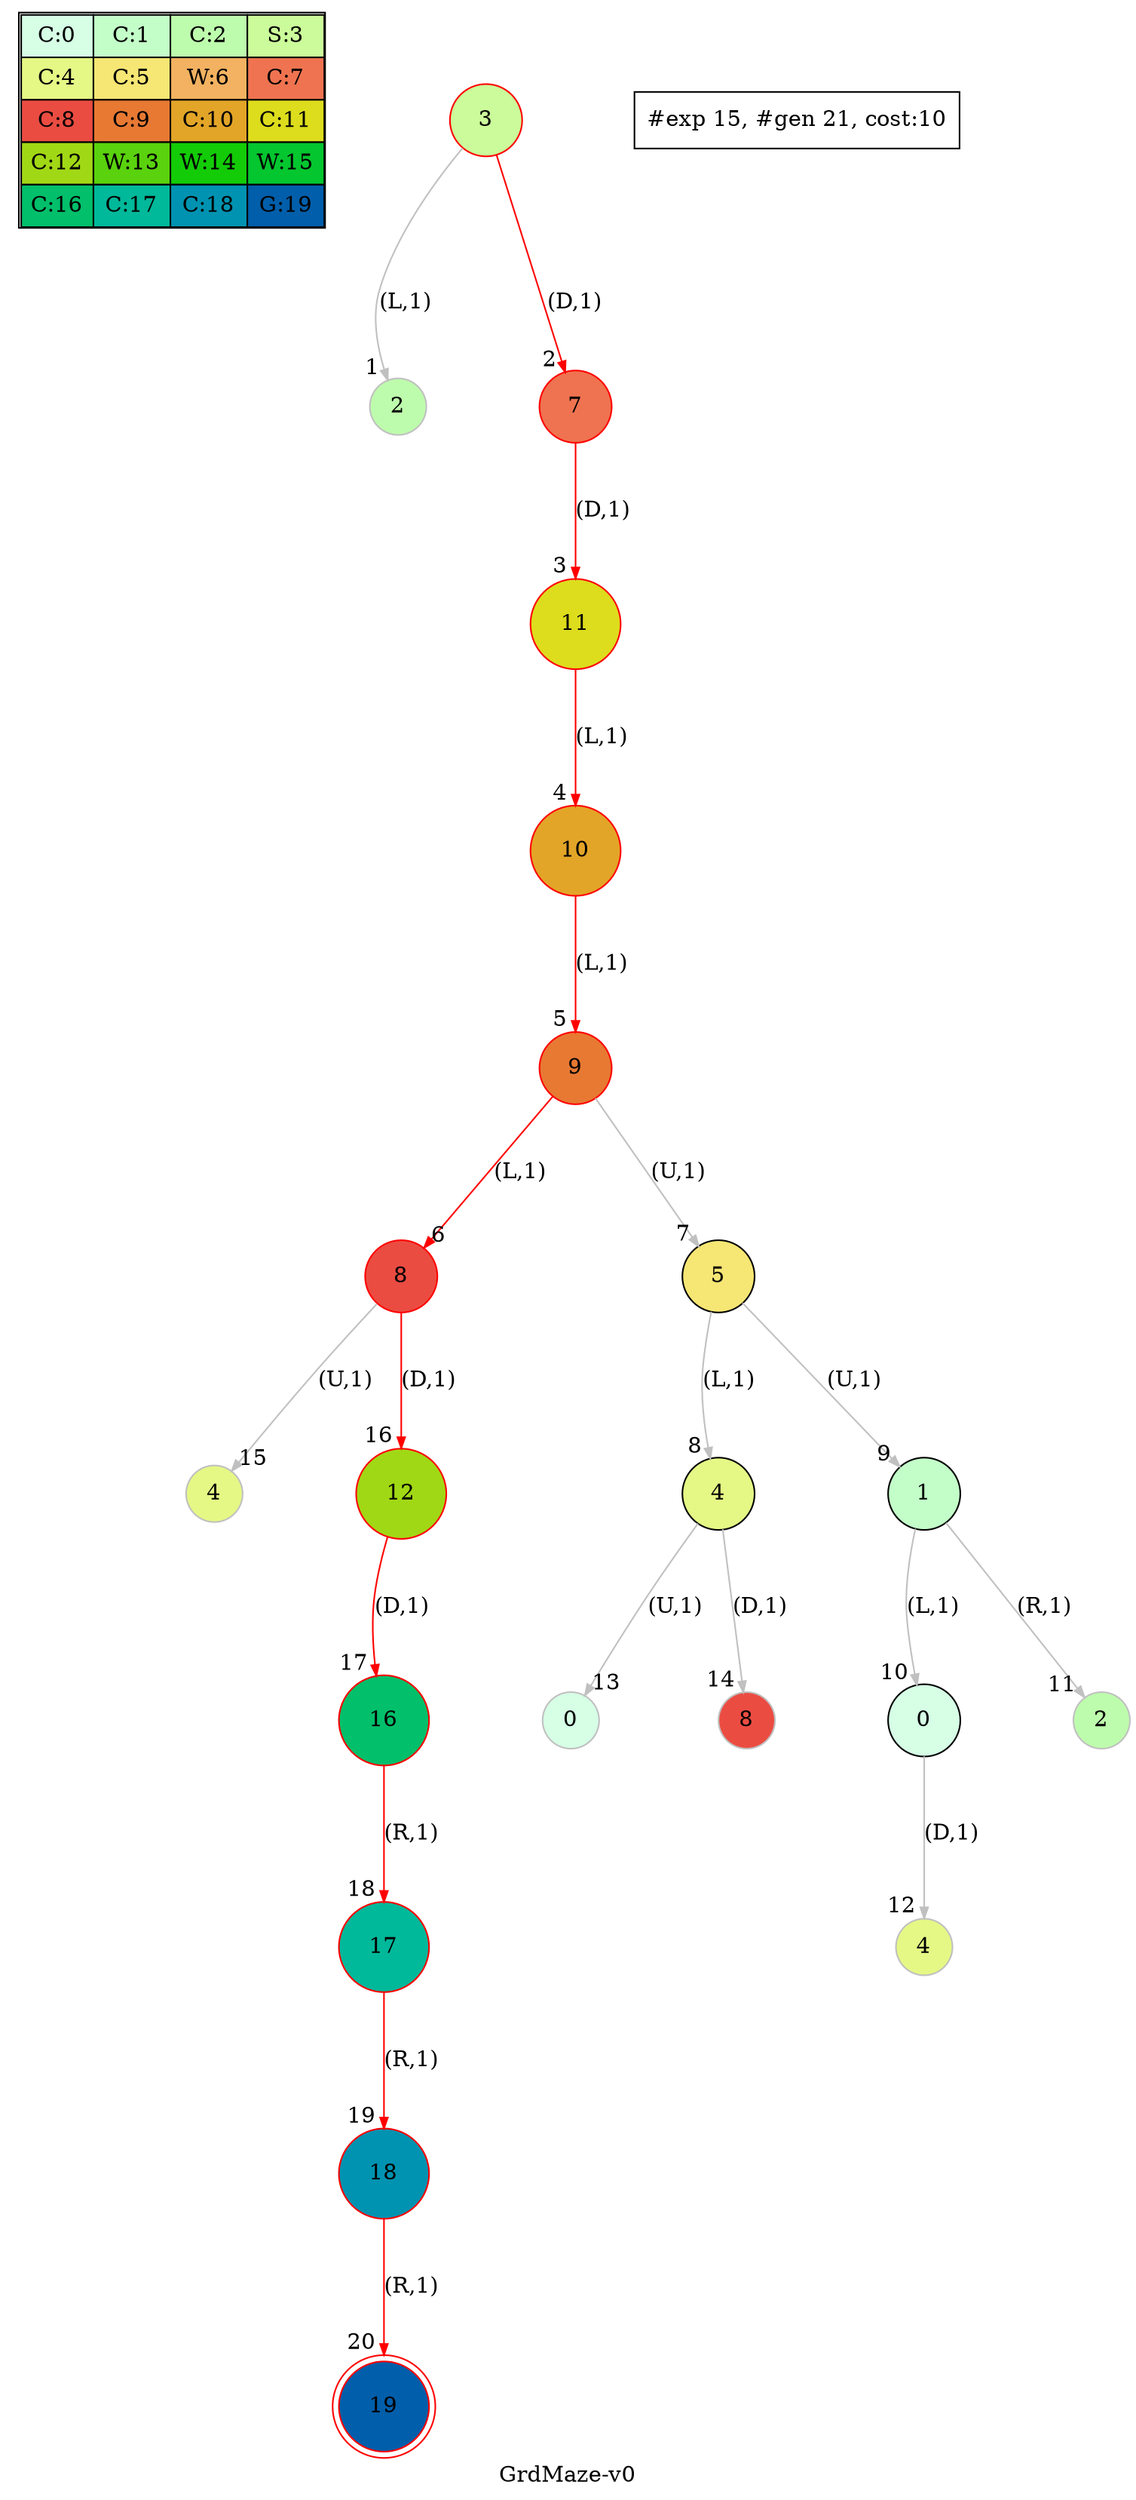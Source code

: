 digraph GrdMaze { label="GrdMaze-v0" nodesep=1 ranksep=1 node [shape=circle] edge [arrowsize=0.7] 
subgraph MAP {label=Map;map [shape=plaintext label=<<table border="1" cellpadding="5" cellspacing="0" cellborder="1"><tr><td bgcolor="0.39803922 0.15947579 0.99679532 1.        ">C:0</td><td bgcolor="0.35098039 0.23194764 0.99315867 1.        ">C:1</td><td bgcolor="0.29607843 0.31486959 0.98720184 1.        ">C:2</td><td bgcolor="0.24901961 0.38410575 0.98063477 1.        ">S:3</td></tr><tr><td bgcolor="0.19411765 0.46220388 0.97128103 1.        ">C:4</td><td bgcolor="0.14705882 0.52643216 0.96182564 1.        ">C:5</td><td bgcolor="0.09215686 0.59770746 0.94913494 1.        ">W:6</td><td bgcolor="0.0372549  0.66454018 0.93467977 1.        ">C:7</td></tr><tr><td bgcolor="0.00980392 0.71791192 0.92090552 1.        ">C:8</td><td bgcolor="0.06470588 0.77520398 0.9032472  1.        ">C:9</td><td bgcolor="0.11176471 0.81974048 0.88677369 1.        ">C:10</td><td bgcolor="0.16666667 0.8660254  0.8660254  1.        ">C:11</td></tr><tr><td bgcolor="0.21372549 0.9005867  0.84695821 1.        ">C:12</td><td bgcolor="0.26862745 0.93467977 0.82325295 1.        ">W:13</td><td bgcolor="0.32352941 0.96182564 0.79801723 1.        ">W:14</td><td bgcolor="0.37058824 0.97940977 0.77520398 1.        ">W:15</td></tr><tr><td bgcolor="0.4254902  0.99315867 0.74725253 1.        ">C:16</td><td bgcolor="0.47254902 0.99907048 0.72218645 1.        ">C:17</td><td bgcolor="0.52745098 0.99907048 0.69169844 1.        ">C:18</td><td bgcolor="0.5745098  0.99315867 0.66454018 1.        ">G:19</td></tr></table>>]} 
"0_3" [label=3 style=filled color=grey fillcolor="0.24901961 0.38410575 0.98063477 1.        " ];  
"0_3" [label=" 3 " style=filled color=black color=red fillcolor="0.24901961 0.38410575 0.98063477 1.        " ];  "0_3.2-0" [label=2 style=filled color=grey fillcolor="0.29607843 0.31486959 0.98720184 1.        " ];   "0_3" -> "0_3.2-0" [label="(L,1)" headlabel=" 1 " color=grey ]; 
"0_3.7-3" [label=7 style=filled color=grey color=red fillcolor="0.0372549  0.66454018 0.93467977 1.        " ];   "0_3" -> "0_3.7-3" [label="(D,1)" headlabel=" 2 " color=grey color=red ]; 
"0_3.7-3" [label=" 7 " style=filled color=black color=red fillcolor="0.0372549  0.66454018 0.93467977 1.        " ];  "0_3.7.11-3" [label=11 style=filled color=grey color=red fillcolor="0.16666667 0.8660254  0.8660254  1.        " ];   "0_3.7-3" -> "0_3.7.11-3" [label="(D,1)" headlabel=" 3 " color=grey color=red ]; 
"0_3.7.11-3" [label=" 11 " style=filled color=black color=red fillcolor="0.16666667 0.8660254  0.8660254  1.        " ];  "0_3.7.11.10-0" [label=10 style=filled color=grey color=red fillcolor="0.11176471 0.81974048 0.88677369 1.        " ];   "0_3.7.11-3" -> "0_3.7.11.10-0" [label="(L,1)" headlabel=" 4 " color=grey color=red ]; 
"0_3.7.11.10-0" [label=" 10 " style=filled color=black color=red fillcolor="0.11176471 0.81974048 0.88677369 1.        " ];  "0_3.7.11.10.9-0" [label=9 style=filled color=grey color=red fillcolor="0.06470588 0.77520398 0.9032472  1.        " ];   "0_3.7.11.10-0" -> "0_3.7.11.10.9-0" [label="(L,1)" headlabel=" 5 " color=grey color=red ]; 
"0_3.7.11.10.9-0" [label=" 9 " style=filled color=black color=red fillcolor="0.06470588 0.77520398 0.9032472  1.        " ];  "0_3.7.11.10.9.8-0" [label=8 style=filled color=grey color=red fillcolor="0.00980392 0.71791192 0.92090552 1.        " ];   "0_3.7.11.10.9-0" -> "0_3.7.11.10.9.8-0" [label="(L,1)" headlabel=" 6 " color=grey color=red ]; 
"0_3.7.11.10.9.5-2" [label=5 style=filled color=grey fillcolor="0.14705882 0.52643216 0.96182564 1.        " ];   "0_3.7.11.10.9-0" -> "0_3.7.11.10.9.5-2" [label="(U,1)" headlabel=" 7 " color=grey ]; 
"0_3.7.11.10.9.5-2" [label=" 5 " style=filled color=black fillcolor="0.14705882 0.52643216 0.96182564 1.        " ];  "0_3.7.11.10.9.5.4-0" [label=4 style=filled color=grey fillcolor="0.19411765 0.46220388 0.97128103 1.        " ];   "0_3.7.11.10.9.5-2" -> "0_3.7.11.10.9.5.4-0" [label="(L,1)" headlabel=" 8 " color=grey ]; 
"0_3.7.11.10.9.5.1-2" [label=1 style=filled color=grey fillcolor="0.35098039 0.23194764 0.99315867 1.        " ];   "0_3.7.11.10.9.5-2" -> "0_3.7.11.10.9.5.1-2" [label="(U,1)" headlabel=" 9 " color=grey ]; 
"0_3.7.11.10.9.5.1-2" [label=" 1 " style=filled color=black fillcolor="0.35098039 0.23194764 0.99315867 1.        " ];  "0_3.7.11.10.9.5.1.0-0" [label=0 style=filled color=grey fillcolor="0.39803922 0.15947579 0.99679532 1.        " ];   "0_3.7.11.10.9.5.1-2" -> "0_3.7.11.10.9.5.1.0-0" [label="(L,1)" headlabel=" 10 " color=grey ]; 
"0_3.7.11.10.9.5.1.2-1" [label=2 style=filled color=grey fillcolor="0.29607843 0.31486959 0.98720184 1.        " ];   "0_3.7.11.10.9.5.1-2" -> "0_3.7.11.10.9.5.1.2-1" [label="(R,1)" headlabel=" 11 " color=grey ]; 
"0_3.7.11.10.9.5.1.0-0" [label=" 0 " style=filled color=black fillcolor="0.39803922 0.15947579 0.99679532 1.        " ];  "0_3.7.11.10.9.5.1.0.4-3" [label=4 style=filled color=grey fillcolor="0.19411765 0.46220388 0.97128103 1.        " ];   "0_3.7.11.10.9.5.1.0-0" -> "0_3.7.11.10.9.5.1.0.4-3" [label="(D,1)" headlabel=" 12 " color=grey ]; 
"0_3.7.11.10.9.5.4-0" [label=" 4 " style=filled color=black fillcolor="0.19411765 0.46220388 0.97128103 1.        " ];  "0_3.7.11.10.9.5.4.0-2" [label=0 style=filled color=grey fillcolor="0.39803922 0.15947579 0.99679532 1.        " ];   "0_3.7.11.10.9.5.4-0" -> "0_3.7.11.10.9.5.4.0-2" [label="(U,1)" headlabel=" 13 " color=grey ]; 
"0_3.7.11.10.9.5.4.8-3" [label=8 style=filled color=grey fillcolor="0.00980392 0.71791192 0.92090552 1.        " ];   "0_3.7.11.10.9.5.4-0" -> "0_3.7.11.10.9.5.4.8-3" [label="(D,1)" headlabel=" 14 " color=grey ]; 
"0_3.7.11.10.9.8-0" [label=" 8 " style=filled color=black color=red fillcolor="0.00980392 0.71791192 0.92090552 1.        " ];  "0_3.7.11.10.9.8.4-2" [label=4 style=filled color=grey fillcolor="0.19411765 0.46220388 0.97128103 1.        " ];   "0_3.7.11.10.9.8-0" -> "0_3.7.11.10.9.8.4-2" [label="(U,1)" headlabel=" 15 " color=grey ]; 
"0_3.7.11.10.9.8.12-3" [label=12 style=filled color=grey color=red fillcolor="0.21372549 0.9005867  0.84695821 1.        " ];   "0_3.7.11.10.9.8-0" -> "0_3.7.11.10.9.8.12-3" [label="(D,1)" headlabel=" 16 " color=grey color=red ]; 
"0_3.7.11.10.9.8.12-3" [label=" 12 " style=filled color=black color=red fillcolor="0.21372549 0.9005867  0.84695821 1.        " ];  "0_3.7.11.10.9.8.12.16-3" [label=16 style=filled color=grey color=red fillcolor="0.4254902  0.99315867 0.74725253 1.        " ];   "0_3.7.11.10.9.8.12-3" -> "0_3.7.11.10.9.8.12.16-3" [label="(D,1)" headlabel=" 17 " color=grey color=red ]; 
"0_3.7.11.10.9.8.12.16-3" [label=" 16 " style=filled color=black color=red fillcolor="0.4254902  0.99315867 0.74725253 1.        " ];  "0_3.7.11.10.9.8.12.16.17-1" [label=17 style=filled color=grey color=red fillcolor="0.47254902 0.99907048 0.72218645 1.        " ];   "0_3.7.11.10.9.8.12.16-3" -> "0_3.7.11.10.9.8.12.16.17-1" [label="(R,1)" headlabel=" 18 " color=grey color=red ]; 
"0_3.7.11.10.9.8.12.16.17-1" [label=" 17 " style=filled color=black color=red fillcolor="0.47254902 0.99907048 0.72218645 1.        " ];  "0_3.7.11.10.9.8.12.16.17.18-1" [label=18 style=filled color=grey color=red fillcolor="0.52745098 0.99907048 0.69169844 1.        " ];   "0_3.7.11.10.9.8.12.16.17-1" -> "0_3.7.11.10.9.8.12.16.17.18-1" [label="(R,1)" headlabel=" 19 " color=grey color=red ]; 
"0_3.7.11.10.9.8.12.16.17.18-1" [label=" 18 " style=filled color=black color=red fillcolor="0.52745098 0.99907048 0.69169844 1.        " ];  "0_3.7.11.10.9.8.12.16.17.18.19-1" [label=" 19 " style=filled color=black color=red fillcolor="0.5745098  0.99315867 0.66454018 1.        " peripheries=2]; /*GOALSTATE*/  "0_3.7.11.10.9.8.12.16.17.18-1" -> "0_3.7.11.10.9.8.12.16.17.18.19-1" [label="(R,1)" headlabel=" 20 " color=grey color=red ];
"#exp 15, #gen 21, cost:10" [ shape=box ]; }
